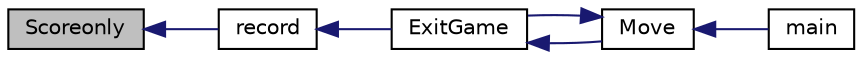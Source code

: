 digraph "Scoreonly"
{
  edge [fontname="Helvetica",fontsize="10",labelfontname="Helvetica",labelfontsize="10"];
  node [fontname="Helvetica",fontsize="10",shape=record];
  rankdir="LR";
  Node148 [label="Scoreonly",height=0.2,width=0.4,color="black", fillcolor="grey75", style="filled", fontcolor="black"];
  Node148 -> Node149 [dir="back",color="midnightblue",fontsize="10",style="solid",fontname="Helvetica"];
  Node149 [label="record",height=0.2,width=0.4,color="black", fillcolor="white", style="filled",URL="$main_8c.html#ad2ae727c20e5f803e5f075b41aea2fb4"];
  Node149 -> Node150 [dir="back",color="midnightblue",fontsize="10",style="solid",fontname="Helvetica"];
  Node150 [label="ExitGame",height=0.2,width=0.4,color="black", fillcolor="white", style="filled",URL="$main_8c.html#a4ae4a6c601765f289ae97678bb8a4d6a"];
  Node150 -> Node151 [dir="back",color="midnightblue",fontsize="10",style="solid",fontname="Helvetica"];
  Node151 [label="Move",height=0.2,width=0.4,color="black", fillcolor="white", style="filled",URL="$main_8c.html#a678e66228c0453fbbe74a605bcc27c51"];
  Node151 -> Node152 [dir="back",color="midnightblue",fontsize="10",style="solid",fontname="Helvetica"];
  Node152 [label="main",height=0.2,width=0.4,color="black", fillcolor="white", style="filled",URL="$main_8c.html#ae66f6b31b5ad750f1fe042a706a4e3d4"];
  Node151 -> Node150 [dir="back",color="midnightblue",fontsize="10",style="solid",fontname="Helvetica"];
}
